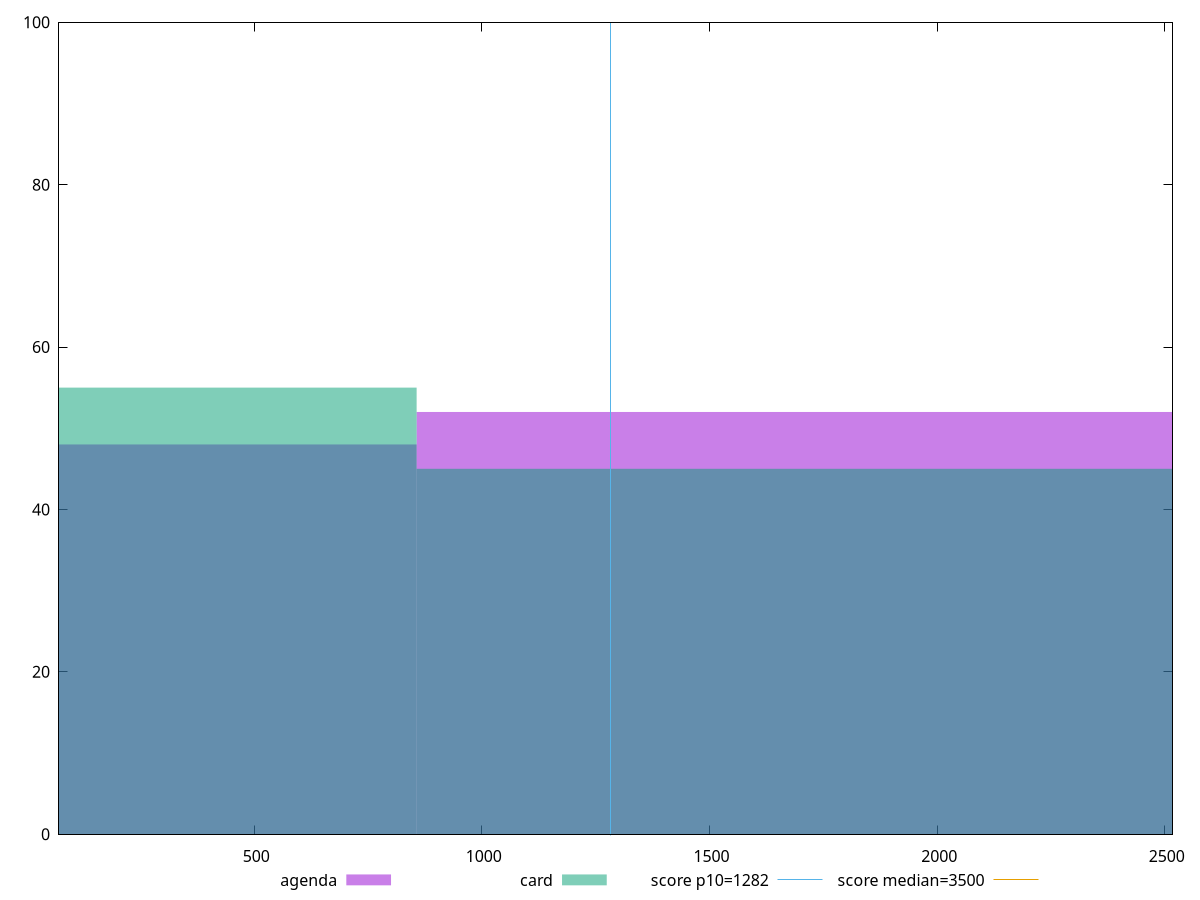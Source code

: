 reset

$agenda <<EOF
1713.4911653863842 52
0 48
EOF

$card <<EOF
0 55
1713.4911653863842 45
EOF

set key outside below
set boxwidth 1713.4911653863842
set xrange [71.24799999999999:2516.9680000000003]
set yrange [0:100]
set trange [0:100]
set style fill transparent solid 0.5 noborder

set parametric
set terminal svg size 640, 500 enhanced background rgb 'white'
set output "reports/report_00028_2021-02-24T12-49-42.674Z/bootup-time/comparison/histogram/1_vs_2.svg"

plot $agenda title "agenda" with boxes, \
     $card title "card" with boxes, \
     1282,t title "score p10=1282", \
     3500,t title "score median=3500"

reset
